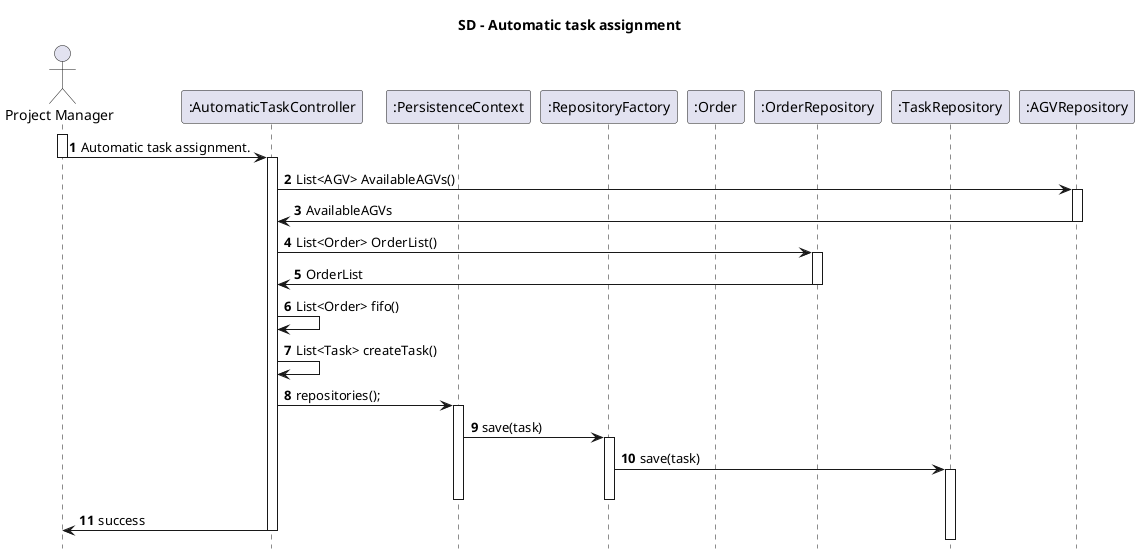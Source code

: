 @startuml
autonumber
hide footbox

title SD - Automatic task assignment

actor "Project Manager" as C

		participant ":AutomaticTaskController" as ui
		participant ":PersistenceContext" as pc
		participant ":RepositoryFactory" as rf
		participant ":Order" as prod
		participant ":OrderRepository" as repoC
		participant ":TaskRepository" as repoT
		participant ":AGVRepository" as repoA

        activate C
        C->ui:Automatic task assignment.
        deactivate C
        activate ui
        ui->repoA:  List<AGV> AvailableAGVs()
        activate repoA
        repoA -> ui : AvailableAGVs
        deactivate repoA
        ui -> repoC:List<Order> OrderList()
         activate repoC
        repoC -> ui: OrderList
         deactivate repoC
         ui->ui: List<Order> fifo()
         ui->ui: List<Task> createTask()

         ui->pc: repositories();
         activate pc
         pc->rf: save(task)
         activate rf
         rf->repoT: save(task)
         activate repoT
         deactivate pc
          deactivate rf
          ui->C: success
           deactivate ui










@enduml